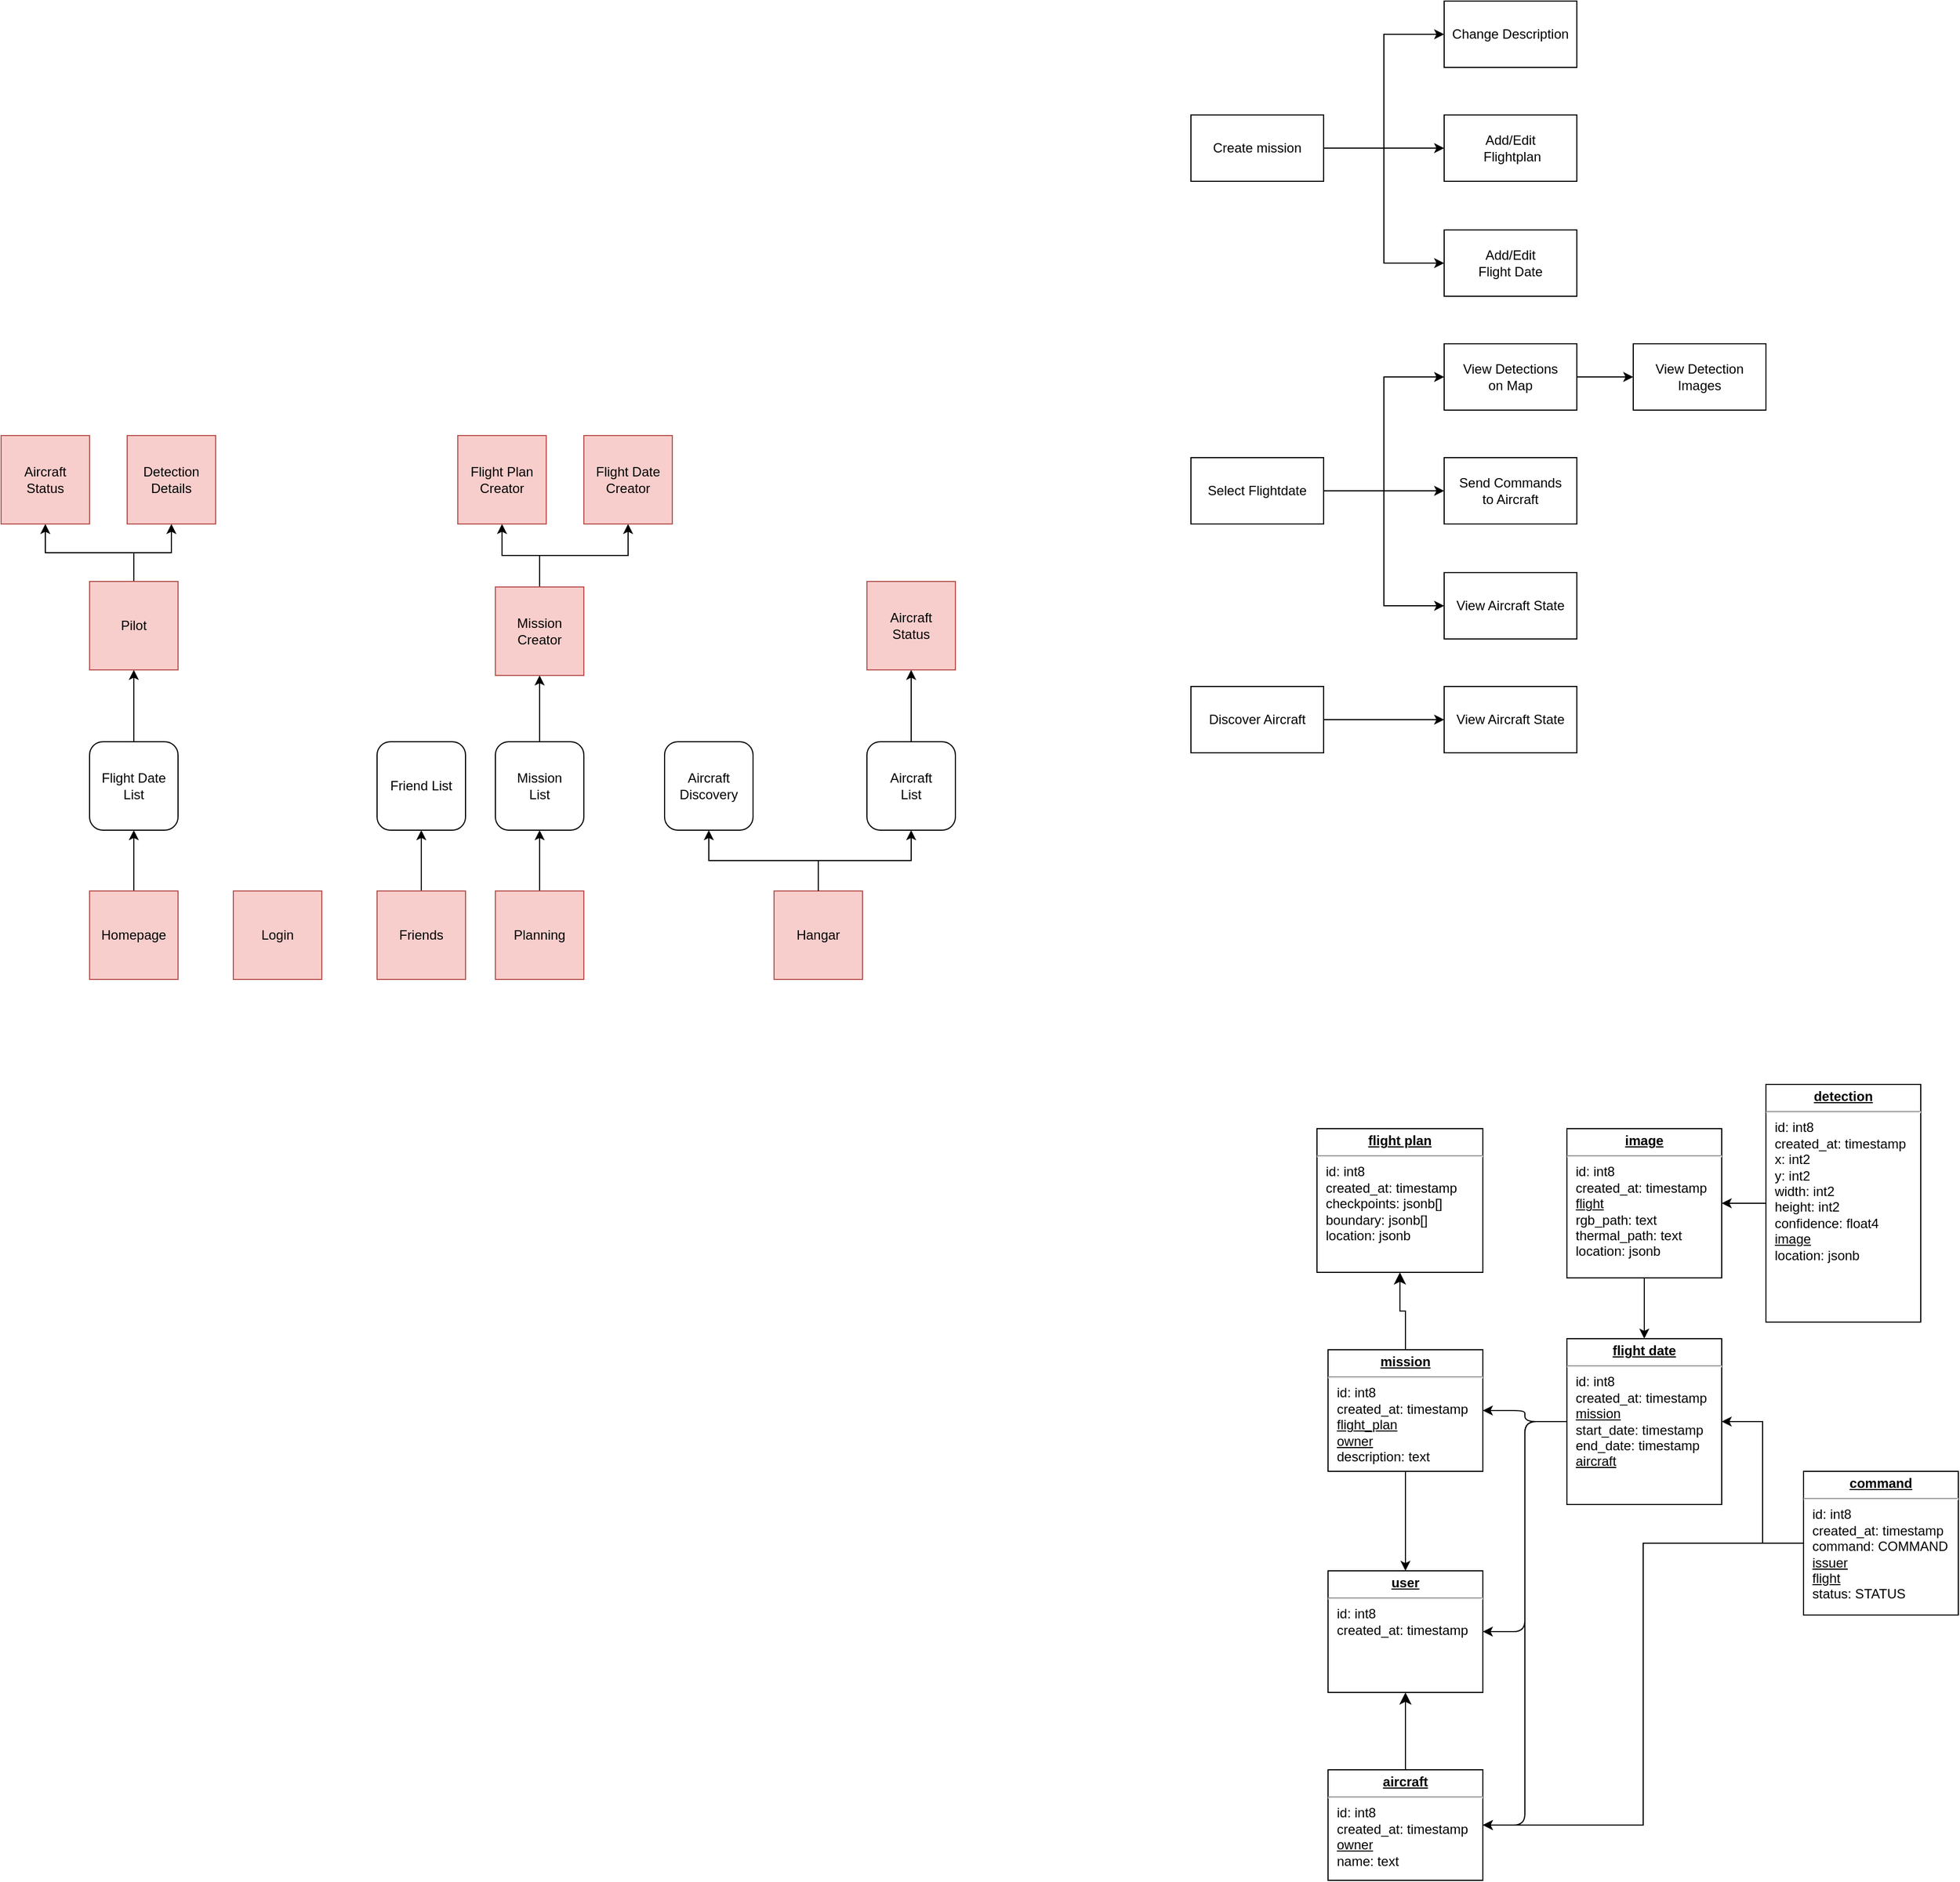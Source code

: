 <mxfile version="24.0.6" type="github">
  <diagram name="Page-1" id="rYbIxNVRNvEQ2pxCFXKR">
    <mxGraphModel dx="2569" dy="986" grid="1" gridSize="10" guides="1" tooltips="1" connect="1" arrows="1" fold="1" page="1" pageScale="1" pageWidth="850" pageHeight="1100" math="0" shadow="0">
      <root>
        <mxCell id="0" />
        <mxCell id="1" parent="0" />
        <mxCell id="Jt7Qyd84nSc_dPe-WE5D-14" style="edgeStyle=orthogonalEdgeStyle;rounded=0;orthogonalLoop=1;jettySize=auto;html=1;entryX=0.5;entryY=1;entryDx=0;entryDy=0;" parent="1" source="Jt7Qyd84nSc_dPe-WE5D-15" target="Jt7Qyd84nSc_dPe-WE5D-30" edge="1">
          <mxGeometry relative="1" as="geometry" />
        </mxCell>
        <mxCell id="Jt7Qyd84nSc_dPe-WE5D-15" value="&lt;div&gt;Homepage&lt;/div&gt;" style="whiteSpace=wrap;html=1;aspect=fixed;fillColor=#f8cecc;strokeColor=#b85450;" parent="1" vertex="1">
          <mxGeometry x="110" y="895" width="80" height="80" as="geometry" />
        </mxCell>
        <mxCell id="7yRAXmDouR8Cqs2WBBP3-11" style="edgeStyle=orthogonalEdgeStyle;rounded=0;orthogonalLoop=1;jettySize=auto;html=1;exitX=0.5;exitY=0;exitDx=0;exitDy=0;entryX=0.5;entryY=1;entryDx=0;entryDy=0;" edge="1" parent="1" source="Jt7Qyd84nSc_dPe-WE5D-17" target="KSdGaEC6vQWbJsvaQyrw-5">
          <mxGeometry relative="1" as="geometry" />
        </mxCell>
        <mxCell id="Jt7Qyd84nSc_dPe-WE5D-17" value="&lt;div&gt;Hangar&lt;/div&gt;" style="whiteSpace=wrap;html=1;aspect=fixed;fillColor=#f8cecc;strokeColor=#b85450;" parent="1" vertex="1">
          <mxGeometry x="729" y="895" width="80" height="80" as="geometry" />
        </mxCell>
        <mxCell id="Jt7Qyd84nSc_dPe-WE5D-25" style="edgeStyle=orthogonalEdgeStyle;rounded=0;orthogonalLoop=1;jettySize=auto;html=1;exitX=0.5;exitY=0;exitDx=0;exitDy=0;entryX=0.5;entryY=1;entryDx=0;entryDy=0;" parent="1" source="Jt7Qyd84nSc_dPe-WE5D-27" target="Jt7Qyd84nSc_dPe-WE5D-40" edge="1">
          <mxGeometry relative="1" as="geometry" />
        </mxCell>
        <mxCell id="Jt7Qyd84nSc_dPe-WE5D-27" value="&lt;div&gt;Mission&lt;/div&gt;&lt;div&gt;List&lt;br&gt;&lt;/div&gt;" style="whiteSpace=wrap;html=1;aspect=fixed;rounded=1;" parent="1" vertex="1">
          <mxGeometry x="477" y="760" width="80" height="80" as="geometry" />
        </mxCell>
        <mxCell id="KSdGaEC6vQWbJsvaQyrw-1" style="edgeStyle=orthogonalEdgeStyle;rounded=0;orthogonalLoop=1;jettySize=auto;html=1;entryX=0.5;entryY=1;entryDx=0;entryDy=0;" parent="1" source="Jt7Qyd84nSc_dPe-WE5D-30" target="Jt7Qyd84nSc_dPe-WE5D-52" edge="1">
          <mxGeometry relative="1" as="geometry" />
        </mxCell>
        <mxCell id="Jt7Qyd84nSc_dPe-WE5D-30" value="&lt;div&gt;Flight Date&lt;/div&gt;&lt;div&gt;List&lt;br&gt;&lt;/div&gt;" style="whiteSpace=wrap;html=1;aspect=fixed;rounded=1;" parent="1" vertex="1">
          <mxGeometry x="110" y="760" width="80" height="80" as="geometry" />
        </mxCell>
        <mxCell id="Jt7Qyd84nSc_dPe-WE5D-37" style="edgeStyle=orthogonalEdgeStyle;rounded=0;orthogonalLoop=1;jettySize=auto;html=1;exitX=0.5;exitY=0;exitDx=0;exitDy=0;entryX=0.5;entryY=1;entryDx=0;entryDy=0;" parent="1" source="Jt7Qyd84nSc_dPe-WE5D-38" target="Jt7Qyd84nSc_dPe-WE5D-27" edge="1">
          <mxGeometry relative="1" as="geometry" />
        </mxCell>
        <mxCell id="Jt7Qyd84nSc_dPe-WE5D-38" value="&lt;div&gt;Planning&lt;/div&gt;" style="whiteSpace=wrap;html=1;aspect=fixed;fillColor=#f8cecc;strokeColor=#b85450;" parent="1" vertex="1">
          <mxGeometry x="477" y="895" width="80" height="80" as="geometry" />
        </mxCell>
        <mxCell id="7yRAXmDouR8Cqs2WBBP3-16" style="edgeStyle=orthogonalEdgeStyle;rounded=0;orthogonalLoop=1;jettySize=auto;html=1;exitX=0.5;exitY=0;exitDx=0;exitDy=0;entryX=0.5;entryY=1;entryDx=0;entryDy=0;" edge="1" parent="1" source="Jt7Qyd84nSc_dPe-WE5D-40" target="7yRAXmDouR8Cqs2WBBP3-15">
          <mxGeometry relative="1" as="geometry" />
        </mxCell>
        <mxCell id="7yRAXmDouR8Cqs2WBBP3-17" style="edgeStyle=orthogonalEdgeStyle;rounded=0;orthogonalLoop=1;jettySize=auto;html=1;exitX=0.5;exitY=0;exitDx=0;exitDy=0;entryX=0.5;entryY=1;entryDx=0;entryDy=0;" edge="1" parent="1" source="Jt7Qyd84nSc_dPe-WE5D-40" target="Jt7Qyd84nSc_dPe-WE5D-41">
          <mxGeometry relative="1" as="geometry" />
        </mxCell>
        <mxCell id="Jt7Qyd84nSc_dPe-WE5D-40" value="&lt;div&gt;Mission&lt;/div&gt;&lt;div&gt;Creator&lt;br&gt;&lt;/div&gt;" style="whiteSpace=wrap;html=1;aspect=fixed;fillColor=#f8cecc;strokeColor=#b85450;" parent="1" vertex="1">
          <mxGeometry x="477" y="620" width="80" height="80" as="geometry" />
        </mxCell>
        <mxCell id="Jt7Qyd84nSc_dPe-WE5D-41" value="&lt;div&gt;Flight Date&lt;br&gt;&lt;/div&gt;&lt;div&gt;Creator&lt;br&gt;&lt;/div&gt;" style="whiteSpace=wrap;html=1;aspect=fixed;fillColor=#f8cecc;strokeColor=#b85450;" parent="1" vertex="1">
          <mxGeometry x="557" y="483" width="80" height="80" as="geometry" />
        </mxCell>
        <mxCell id="KSdGaEC6vQWbJsvaQyrw-11" value="" style="edgeStyle=orthogonalEdgeStyle;rounded=0;orthogonalLoop=1;jettySize=auto;html=1;" parent="1" source="Jt7Qyd84nSc_dPe-WE5D-52" target="KSdGaEC6vQWbJsvaQyrw-10" edge="1">
          <mxGeometry relative="1" as="geometry" />
        </mxCell>
        <mxCell id="7yRAXmDouR8Cqs2WBBP3-14" style="edgeStyle=orthogonalEdgeStyle;rounded=0;orthogonalLoop=1;jettySize=auto;html=1;exitX=0.5;exitY=0;exitDx=0;exitDy=0;entryX=0.5;entryY=1;entryDx=0;entryDy=0;" edge="1" parent="1" source="Jt7Qyd84nSc_dPe-WE5D-52" target="7yRAXmDouR8Cqs2WBBP3-13">
          <mxGeometry relative="1" as="geometry" />
        </mxCell>
        <mxCell id="Jt7Qyd84nSc_dPe-WE5D-52" value="Pilot" style="whiteSpace=wrap;html=1;aspect=fixed;fillColor=#f8cecc;strokeColor=#b85450;" parent="1" vertex="1">
          <mxGeometry x="110" y="615" width="80" height="80" as="geometry" />
        </mxCell>
        <mxCell id="Jt7Qyd84nSc_dPe-WE5D-53" value="" style="edgeStyle=orthogonalEdgeStyle;rounded=0;orthogonalLoop=1;jettySize=auto;html=1;exitX=0.5;exitY=0;exitDx=0;exitDy=0;entryX=0.5;entryY=1;entryDx=0;entryDy=0;" parent="1" source="Jt7Qyd84nSc_dPe-WE5D-17" target="Jt7Qyd84nSc_dPe-WE5D-54" edge="1">
          <mxGeometry relative="1" as="geometry">
            <mxPoint x="773" y="920" as="sourcePoint" />
            <mxPoint x="773" y="700" as="targetPoint" />
          </mxGeometry>
        </mxCell>
        <mxCell id="KSdGaEC6vQWbJsvaQyrw-8" style="edgeStyle=orthogonalEdgeStyle;rounded=0;orthogonalLoop=1;jettySize=auto;html=1;entryX=0.5;entryY=1;entryDx=0;entryDy=0;" parent="1" source="Jt7Qyd84nSc_dPe-WE5D-54" target="KSdGaEC6vQWbJsvaQyrw-7" edge="1">
          <mxGeometry relative="1" as="geometry" />
        </mxCell>
        <mxCell id="Jt7Qyd84nSc_dPe-WE5D-54" value="&lt;div&gt;Aircraft&lt;br&gt;&lt;/div&gt;&lt;div&gt;List&lt;br&gt;&lt;/div&gt;" style="whiteSpace=wrap;html=1;aspect=fixed;rounded=1;" parent="1" vertex="1">
          <mxGeometry x="813" y="760" width="80" height="80" as="geometry" />
        </mxCell>
        <mxCell id="Jt7Qyd84nSc_dPe-WE5D-55" style="edgeStyle=orthogonalEdgeStyle;rounded=0;orthogonalLoop=1;jettySize=auto;html=1;exitX=1;exitY=0.5;exitDx=0;exitDy=0;" parent="1" source="Jt7Qyd84nSc_dPe-WE5D-56" target="Jt7Qyd84nSc_dPe-WE5D-58" edge="1">
          <mxGeometry relative="1" as="geometry">
            <mxPoint x="1395" y="210" as="targetPoint" />
          </mxGeometry>
        </mxCell>
        <mxCell id="7yRAXmDouR8Cqs2WBBP3-3" style="edgeStyle=orthogonalEdgeStyle;rounded=0;orthogonalLoop=1;jettySize=auto;html=1;entryX=0;entryY=0.5;entryDx=0;entryDy=0;" edge="1" parent="1" source="Jt7Qyd84nSc_dPe-WE5D-56" target="7yRAXmDouR8Cqs2WBBP3-2">
          <mxGeometry relative="1" as="geometry" />
        </mxCell>
        <mxCell id="7yRAXmDouR8Cqs2WBBP3-4" style="edgeStyle=orthogonalEdgeStyle;rounded=0;orthogonalLoop=1;jettySize=auto;html=1;entryX=0;entryY=0.5;entryDx=0;entryDy=0;" edge="1" parent="1" source="Jt7Qyd84nSc_dPe-WE5D-56" target="Jt7Qyd84nSc_dPe-WE5D-61">
          <mxGeometry relative="1" as="geometry" />
        </mxCell>
        <mxCell id="Jt7Qyd84nSc_dPe-WE5D-56" value="&lt;div&gt;Create mission&lt;/div&gt;" style="rounded=0;whiteSpace=wrap;html=1;" parent="1" vertex="1">
          <mxGeometry x="1106" y="193" width="120" height="60" as="geometry" />
        </mxCell>
        <mxCell id="Jt7Qyd84nSc_dPe-WE5D-58" value="&lt;div&gt;Add/Edit&lt;/div&gt;&lt;div&gt;&amp;nbsp;Flightplan&lt;/div&gt;" style="rounded=0;whiteSpace=wrap;html=1;" parent="1" vertex="1">
          <mxGeometry x="1335" y="193" width="120" height="60" as="geometry" />
        </mxCell>
        <mxCell id="Jt7Qyd84nSc_dPe-WE5D-61" value="&lt;div&gt;Add/Edit &lt;br&gt;&lt;/div&gt;&lt;div&gt;Flight Date&lt;/div&gt;" style="rounded=0;whiteSpace=wrap;html=1;" parent="1" vertex="1">
          <mxGeometry x="1335" y="297" width="120" height="60" as="geometry" />
        </mxCell>
        <mxCell id="Jt7Qyd84nSc_dPe-WE5D-101" style="edgeStyle=orthogonalEdgeStyle;rounded=0;orthogonalLoop=1;jettySize=auto;html=1;exitX=1;exitY=0.5;exitDx=0;exitDy=0;entryX=0;entryY=0.5;entryDx=0;entryDy=0;" parent="1" source="Jt7Qyd84nSc_dPe-WE5D-64" target="Jt7Qyd84nSc_dPe-WE5D-91" edge="1">
          <mxGeometry relative="1" as="geometry" />
        </mxCell>
        <mxCell id="Jt7Qyd84nSc_dPe-WE5D-102" style="edgeStyle=orthogonalEdgeStyle;rounded=0;orthogonalLoop=1;jettySize=auto;html=1;exitX=1;exitY=0.5;exitDx=0;exitDy=0;entryX=0;entryY=0.5;entryDx=0;entryDy=0;" parent="1" source="Jt7Qyd84nSc_dPe-WE5D-64" target="Jt7Qyd84nSc_dPe-WE5D-95" edge="1">
          <mxGeometry relative="1" as="geometry" />
        </mxCell>
        <mxCell id="7yRAXmDouR8Cqs2WBBP3-5" style="edgeStyle=orthogonalEdgeStyle;rounded=0;orthogonalLoop=1;jettySize=auto;html=1;entryX=0;entryY=0.5;entryDx=0;entryDy=0;" edge="1" parent="1" source="Jt7Qyd84nSc_dPe-WE5D-64" target="Jt7Qyd84nSc_dPe-WE5D-71">
          <mxGeometry relative="1" as="geometry" />
        </mxCell>
        <mxCell id="Jt7Qyd84nSc_dPe-WE5D-64" value="Select Flightdate" style="rounded=0;whiteSpace=wrap;html=1;" parent="1" vertex="1">
          <mxGeometry x="1106" y="503" width="120" height="60" as="geometry" />
        </mxCell>
        <mxCell id="7yRAXmDouR8Cqs2WBBP3-9" style="edgeStyle=orthogonalEdgeStyle;rounded=0;orthogonalLoop=1;jettySize=auto;html=1;entryX=0;entryY=0.5;entryDx=0;entryDy=0;" edge="1" parent="1" source="Jt7Qyd84nSc_dPe-WE5D-71" target="7yRAXmDouR8Cqs2WBBP3-8">
          <mxGeometry relative="1" as="geometry" />
        </mxCell>
        <mxCell id="Jt7Qyd84nSc_dPe-WE5D-71" value="&lt;div&gt;View Detections&lt;/div&gt;&lt;div&gt;on Map&lt;br&gt;&lt;/div&gt;" style="rounded=0;whiteSpace=wrap;html=1;" parent="1" vertex="1">
          <mxGeometry x="1335" y="400" width="120" height="60" as="geometry" />
        </mxCell>
        <mxCell id="Jt7Qyd84nSc_dPe-WE5D-91" value="&lt;div&gt;Send Commands&lt;/div&gt;&lt;div&gt;to Aircraft&lt;br&gt;&lt;/div&gt;" style="rounded=0;whiteSpace=wrap;html=1;" parent="1" vertex="1">
          <mxGeometry x="1335" y="503" width="120" height="60" as="geometry" />
        </mxCell>
        <mxCell id="Jt7Qyd84nSc_dPe-WE5D-95" value="View Aircraft State" style="rounded=0;whiteSpace=wrap;html=1;" parent="1" vertex="1">
          <mxGeometry x="1335" y="607" width="120" height="60" as="geometry" />
        </mxCell>
        <mxCell id="rhgz1gI8AxDQsBpAq8Bm-7" style="edgeStyle=none;curved=1;rounded=0;orthogonalLoop=1;jettySize=auto;html=1;exitX=0.5;exitY=0;exitDx=0;exitDy=0;entryX=0.5;entryY=1;entryDx=0;entryDy=0;fontSize=12;startSize=8;endSize=8;" parent="1" source="Jt7Qyd84nSc_dPe-WE5D-104" target="Jt7Qyd84nSc_dPe-WE5D-117" edge="1">
          <mxGeometry relative="1" as="geometry" />
        </mxCell>
        <mxCell id="Jt7Qyd84nSc_dPe-WE5D-104" value="&lt;p style=&quot;margin: 0px ; margin-top: 4px ; text-align: center ; text-decoration: underline&quot;&gt;&lt;b&gt;aircraft&lt;/b&gt;&lt;/p&gt;&lt;hr&gt;&lt;p style=&quot;margin: 0px ; margin-left: 8px&quot;&gt;id: int8&lt;/p&gt;&lt;p style=&quot;margin: 0px ; margin-left: 8px&quot;&gt;created_at: timestamp&lt;br&gt;&lt;/p&gt;&lt;p style=&quot;margin: 0px ; margin-left: 8px&quot;&gt;&lt;u&gt;owner&lt;/u&gt;&lt;/p&gt;&lt;p style=&quot;margin: 0px ; margin-left: 8px&quot;&gt;name: text&lt;/p&gt;&lt;p style=&quot;margin: 0px ; margin-left: 8px&quot;&gt;&lt;br&gt;&lt;/p&gt;&lt;p style=&quot;margin: 0px ; margin-left: 8px&quot;&gt;&lt;br&gt;&lt;/p&gt;" style="verticalAlign=top;align=left;overflow=fill;fontSize=12;fontFamily=Helvetica;html=1;rounded=0;shadow=0;comic=0;labelBackgroundColor=none;strokeWidth=1" parent="1" vertex="1">
          <mxGeometry x="1230" y="1690" width="140" height="100" as="geometry" />
        </mxCell>
        <mxCell id="Jt7Qyd84nSc_dPe-WE5D-105" style="edgeStyle=orthogonalEdgeStyle;rounded=1;orthogonalLoop=1;jettySize=auto;html=1;entryDx=0;entryDy=0;" parent="1" source="Jt7Qyd84nSc_dPe-WE5D-107" target="Jt7Qyd84nSc_dPe-WE5D-109" edge="1">
          <mxGeometry relative="1" as="geometry" />
        </mxCell>
        <mxCell id="Jt7Qyd84nSc_dPe-WE5D-107" value="&lt;p style=&quot;margin: 0px ; margin-top: 4px ; text-align: center ; text-decoration: underline&quot;&gt;&lt;b&gt;detection&lt;/b&gt;&lt;/p&gt;&lt;hr&gt;&lt;p style=&quot;border-color: var(--border-color); margin: 0px 0px 0px 8px;&quot;&gt;id: int8&lt;/p&gt;&lt;p style=&quot;border-color: var(--border-color); margin: 0px 0px 0px 8px;&quot;&gt;created_at: timestamp&lt;/p&gt;&lt;p style=&quot;border-color: var(--border-color); margin: 0px 0px 0px 8px;&quot;&gt;x: int2&lt;/p&gt;&lt;p style=&quot;border-color: var(--border-color); margin: 0px 0px 0px 8px;&quot;&gt;y: int2&lt;/p&gt;&lt;p style=&quot;border-color: var(--border-color); margin: 0px 0px 0px 8px;&quot;&gt;width: int2&lt;/p&gt;&lt;p style=&quot;border-color: var(--border-color); margin: 0px 0px 0px 8px;&quot;&gt;height: int2&lt;/p&gt;&lt;p style=&quot;border-color: var(--border-color); margin: 0px 0px 0px 8px;&quot;&gt;confidence: float4&lt;/p&gt;&lt;p style=&quot;border-color: var(--border-color); margin: 0px 0px 0px 8px;&quot;&gt;&lt;u&gt;image&lt;/u&gt;&lt;/p&gt;&lt;p style=&quot;border-color: var(--border-color); margin: 0px 0px 0px 8px;&quot;&gt;location: jsonb&lt;/p&gt;&lt;p style=&quot;border-color: var(--border-color); margin: 0px 0px 0px 8px;&quot;&gt;&lt;br&gt;&lt;/p&gt;" style="verticalAlign=top;align=left;overflow=fill;fontSize=12;fontFamily=Helvetica;html=1;rounded=0;shadow=0;comic=0;labelBackgroundColor=none;strokeWidth=1" parent="1" vertex="1">
          <mxGeometry x="1626" y="1070" width="140" height="215" as="geometry" />
        </mxCell>
        <mxCell id="Jt7Qyd84nSc_dPe-WE5D-108" style="edgeStyle=orthogonalEdgeStyle;rounded=1;orthogonalLoop=1;jettySize=auto;html=1;entryX=0.5;entryY=0;entryDx=0;entryDy=0;" parent="1" source="Jt7Qyd84nSc_dPe-WE5D-109" target="Jt7Qyd84nSc_dPe-WE5D-128" edge="1">
          <mxGeometry relative="1" as="geometry">
            <mxPoint x="1506" y="1180" as="targetPoint" />
          </mxGeometry>
        </mxCell>
        <mxCell id="Jt7Qyd84nSc_dPe-WE5D-109" value="&lt;p style=&quot;margin: 0px ; margin-top: 4px ; text-align: center ; text-decoration: underline&quot;&gt;&lt;b&gt;image&lt;/b&gt;&lt;/p&gt;&lt;hr&gt;&lt;p style=&quot;border-color: var(--border-color); margin: 0px 0px 0px 8px;&quot;&gt;id: int8&lt;/p&gt;&lt;p style=&quot;border-color: var(--border-color); margin: 0px 0px 0px 8px;&quot;&gt;created_at: timestamp&lt;/p&gt;&lt;p style=&quot;border-color: var(--border-color); margin: 0px 0px 0px 8px;&quot;&gt;&lt;u&gt;flight&lt;/u&gt;&lt;/p&gt;&lt;p style=&quot;border-color: var(--border-color); margin: 0px 0px 0px 8px;&quot;&gt;rgb_path: text&lt;/p&gt;&lt;p style=&quot;border-color: var(--border-color); margin: 0px 0px 0px 8px;&quot;&gt;thermal_path: text&lt;/p&gt;&lt;p style=&quot;border-color: var(--border-color); margin: 0px 0px 0px 8px;&quot;&gt;location: jsonb&lt;/p&gt;&lt;p style=&quot;border-color: var(--border-color); margin: 0px 0px 0px 8px;&quot;&gt;&lt;br&gt;&lt;/p&gt;&lt;p style=&quot;border-color: var(--border-color); margin: 0px 0px 0px 8px;&quot;&gt;&lt;br&gt;&lt;/p&gt;&lt;p style=&quot;border-color: var(--border-color); margin: 0px 0px 0px 8px;&quot;&gt;&lt;br&gt;&lt;/p&gt;" style="verticalAlign=top;align=left;overflow=fill;fontSize=12;fontFamily=Helvetica;html=1;rounded=0;shadow=0;comic=0;labelBackgroundColor=none;strokeWidth=1" parent="1" vertex="1">
          <mxGeometry x="1446" y="1110" width="140" height="135" as="geometry" />
        </mxCell>
        <mxCell id="Jt7Qyd84nSc_dPe-WE5D-113" value="&lt;p style=&quot;margin: 0px ; margin-top: 4px ; text-align: center ; text-decoration: underline&quot;&gt;&lt;b&gt;flight plan&lt;/b&gt;&lt;/p&gt;&lt;hr&gt;&lt;p style=&quot;border-color: var(--border-color); margin: 0px 0px 0px 8px;&quot;&gt;id: int8&lt;/p&gt;&lt;p style=&quot;border-color: var(--border-color); margin: 0px 0px 0px 8px;&quot;&gt;created_at: timestamp&lt;/p&gt;&lt;p style=&quot;border-color: var(--border-color); margin: 0px 0px 0px 8px;&quot;&gt;checkpoints: jsonb[]&lt;/p&gt;&lt;p style=&quot;border-color: var(--border-color); margin: 0px 0px 0px 8px;&quot;&gt;boundary: jsonb[]&lt;/p&gt;&lt;p style=&quot;border-color: var(--border-color); margin: 0px 0px 0px 8px;&quot;&gt;location: jsonb&lt;/p&gt;&lt;p style=&quot;border-color: var(--border-color); margin: 0px 0px 0px 8px;&quot;&gt;&lt;br&gt;&lt;/p&gt;" style="verticalAlign=top;align=left;overflow=fill;fontSize=12;fontFamily=Helvetica;html=1;rounded=0;shadow=0;comic=0;labelBackgroundColor=none;strokeWidth=1" parent="1" vertex="1">
          <mxGeometry x="1220" y="1110" width="150" height="130" as="geometry" />
        </mxCell>
        <mxCell id="Jt7Qyd84nSc_dPe-WE5D-114" style="edgeStyle=orthogonalEdgeStyle;shape=connector;rounded=1;orthogonalLoop=1;jettySize=auto;html=1;entryDx=0;entryDy=0;labelBackgroundColor=default;strokeColor=default;align=center;verticalAlign=middle;fontFamily=Helvetica;fontSize=11;fontColor=default;endArrow=classic;" parent="1" source="Jt7Qyd84nSc_dPe-WE5D-116" target="Jt7Qyd84nSc_dPe-WE5D-117" edge="1">
          <mxGeometry relative="1" as="geometry">
            <Array as="points" />
          </mxGeometry>
        </mxCell>
        <mxCell id="rhgz1gI8AxDQsBpAq8Bm-8" style="edgeStyle=orthogonalEdgeStyle;rounded=0;orthogonalLoop=1;jettySize=auto;html=1;exitX=0.5;exitY=0;exitDx=0;exitDy=0;entryX=0.5;entryY=1;entryDx=0;entryDy=0;fontSize=12;startSize=8;endSize=8;" parent="1" source="Jt7Qyd84nSc_dPe-WE5D-116" target="Jt7Qyd84nSc_dPe-WE5D-113" edge="1">
          <mxGeometry relative="1" as="geometry" />
        </mxCell>
        <mxCell id="Jt7Qyd84nSc_dPe-WE5D-116" value="&lt;p style=&quot;margin: 0px ; margin-top: 4px ; text-align: center ; text-decoration: underline&quot;&gt;&lt;b&gt;mission&lt;/b&gt;&lt;/p&gt;&lt;hr&gt;&lt;p style=&quot;border-color: var(--border-color); margin: 0px 0px 0px 8px;&quot;&gt;id: int8&lt;/p&gt;&lt;p style=&quot;border-color: var(--border-color); margin: 0px 0px 0px 8px;&quot;&gt;created_at: timestamp&lt;/p&gt;&lt;p style=&quot;border-color: var(--border-color); margin: 0px 0px 0px 8px;&quot;&gt;&lt;u&gt;flight_plan&lt;/u&gt;&lt;/p&gt;&lt;p style=&quot;border-color: var(--border-color); margin: 0px 0px 0px 8px;&quot;&gt;&lt;u&gt;owner&lt;/u&gt;&lt;/p&gt;&lt;p style=&quot;border-color: var(--border-color); margin: 0px 0px 0px 8px;&quot;&gt;description: text&lt;/p&gt;&lt;p style=&quot;border-color: var(--border-color); margin: 0px 0px 0px 8px;&quot;&gt;&lt;br&gt;&lt;/p&gt;&lt;p style=&quot;border-color: var(--border-color); margin: 0px 0px 0px 8px;&quot;&gt;&lt;br&gt;&lt;/p&gt;" style="verticalAlign=top;align=left;overflow=fill;fontSize=12;fontFamily=Helvetica;html=1;rounded=0;shadow=0;comic=0;labelBackgroundColor=none;strokeWidth=1" parent="1" vertex="1">
          <mxGeometry x="1230" y="1310" width="140" height="110" as="geometry" />
        </mxCell>
        <mxCell id="Jt7Qyd84nSc_dPe-WE5D-117" value="&lt;p style=&quot;margin: 0px ; margin-top: 4px ; text-align: center ; text-decoration: underline&quot;&gt;&lt;b&gt;user&lt;/b&gt;&lt;/p&gt;&lt;hr&gt;&lt;p style=&quot;margin: 0px ; margin-left: 8px&quot;&gt;id: int8&lt;/p&gt;&lt;p style=&quot;margin: 0px ; margin-left: 8px&quot;&gt;created_at: timestamp&lt;br&gt;&lt;/p&gt;" style="verticalAlign=top;align=left;overflow=fill;fontSize=12;fontFamily=Helvetica;html=1;rounded=0;shadow=0;comic=0;labelBackgroundColor=none;strokeWidth=1" parent="1" vertex="1">
          <mxGeometry x="1230" y="1510" width="140" height="110" as="geometry" />
        </mxCell>
        <mxCell id="Jt7Qyd84nSc_dPe-WE5D-124" style="edgeStyle=orthogonalEdgeStyle;shape=connector;rounded=1;orthogonalLoop=1;jettySize=auto;html=1;entryX=1;entryY=0.5;entryDx=0;entryDy=0;labelBackgroundColor=default;strokeColor=default;align=center;verticalAlign=middle;fontFamily=Helvetica;fontSize=11;fontColor=default;endArrow=classic;" parent="1" source="Jt7Qyd84nSc_dPe-WE5D-128" target="Jt7Qyd84nSc_dPe-WE5D-117" edge="1">
          <mxGeometry relative="1" as="geometry" />
        </mxCell>
        <mxCell id="Jt7Qyd84nSc_dPe-WE5D-125" style="edgeStyle=orthogonalEdgeStyle;shape=connector;rounded=1;orthogonalLoop=1;jettySize=auto;html=1;entryX=1;entryY=0.5;entryDx=0;entryDy=0;labelBackgroundColor=default;strokeColor=default;align=center;verticalAlign=middle;fontFamily=Helvetica;fontSize=11;fontColor=default;endArrow=classic;" parent="1" source="Jt7Qyd84nSc_dPe-WE5D-128" target="Jt7Qyd84nSc_dPe-WE5D-116" edge="1">
          <mxGeometry relative="1" as="geometry" />
        </mxCell>
        <mxCell id="Jt7Qyd84nSc_dPe-WE5D-126" style="edgeStyle=orthogonalEdgeStyle;shape=connector;rounded=1;orthogonalLoop=1;jettySize=auto;html=1;entryX=1;entryY=0.5;entryDx=0;entryDy=0;labelBackgroundColor=default;strokeColor=default;align=center;verticalAlign=middle;fontFamily=Helvetica;fontSize=11;fontColor=default;endArrow=classic;" parent="1" source="Jt7Qyd84nSc_dPe-WE5D-128" target="Jt7Qyd84nSc_dPe-WE5D-104" edge="1">
          <mxGeometry relative="1" as="geometry" />
        </mxCell>
        <mxCell id="Jt7Qyd84nSc_dPe-WE5D-128" value="&lt;p style=&quot;margin: 0px ; margin-top: 4px ; text-align: center ; text-decoration: underline&quot;&gt;&lt;b&gt;flight date&lt;/b&gt;&lt;/p&gt;&lt;hr&gt;&lt;p style=&quot;border-color: var(--border-color); margin: 0px 0px 0px 8px;&quot;&gt;id: int8&lt;/p&gt;&lt;p style=&quot;border-color: var(--border-color); margin: 0px 0px 0px 8px;&quot;&gt;created_at: timestamp&lt;/p&gt;&lt;p style=&quot;border-color: var(--border-color); margin: 0px 0px 0px 8px;&quot;&gt;&lt;u style=&quot;background-color: initial;&quot;&gt;mission&lt;/u&gt;&lt;br&gt;&lt;/p&gt;&lt;p style=&quot;border-color: var(--border-color); margin: 0px 0px 0px 8px;&quot;&gt;&lt;span style=&quot;background-color: initial;&quot;&gt;start_date: timestamp&lt;/span&gt;&lt;/p&gt;&lt;p style=&quot;border-color: var(--border-color); margin: 0px 0px 0px 8px;&quot;&gt;end_date: timestamp&lt;/p&gt;&lt;p style=&quot;border-color: var(--border-color); margin: 0px 0px 0px 8px;&quot;&gt;&lt;/p&gt;&lt;p style=&quot;border-color: var(--border-color); margin: 0px 0px 0px 8px;&quot;&gt;&lt;span style=&quot;background-color: initial;&quot;&gt;&lt;u&gt;aircraft&lt;/u&gt;&lt;/span&gt;&lt;/p&gt;" style="verticalAlign=top;align=left;overflow=fill;fontSize=12;fontFamily=Helvetica;html=1;rounded=0;shadow=0;comic=0;labelBackgroundColor=none;strokeWidth=1" parent="1" vertex="1">
          <mxGeometry x="1446" y="1300" width="140" height="150" as="geometry" />
        </mxCell>
        <mxCell id="KSdGaEC6vQWbJsvaQyrw-12" style="edgeStyle=orthogonalEdgeStyle;rounded=0;orthogonalLoop=1;jettySize=auto;html=1;entryX=1;entryY=0.5;entryDx=0;entryDy=0;" parent="1" source="Jt7Qyd84nSc_dPe-WE5D-134" target="Jt7Qyd84nSc_dPe-WE5D-128" edge="1">
          <mxGeometry relative="1" as="geometry" />
        </mxCell>
        <mxCell id="KSdGaEC6vQWbJsvaQyrw-13" style="edgeStyle=orthogonalEdgeStyle;rounded=0;orthogonalLoop=1;jettySize=auto;html=1;entryX=1;entryY=0.5;entryDx=0;entryDy=0;" parent="1" source="Jt7Qyd84nSc_dPe-WE5D-134" target="Jt7Qyd84nSc_dPe-WE5D-104" edge="1">
          <mxGeometry relative="1" as="geometry" />
        </mxCell>
        <mxCell id="Jt7Qyd84nSc_dPe-WE5D-134" value="&lt;p style=&quot;margin: 0px ; margin-top: 4px ; text-align: center ; text-decoration: underline&quot;&gt;&lt;b&gt;command&lt;/b&gt;&lt;/p&gt;&lt;hr&gt;&lt;p style=&quot;border-color: var(--border-color); margin: 0px 0px 0px 8px;&quot;&gt;id: int8&lt;/p&gt;&lt;p style=&quot;border-color: var(--border-color); margin: 0px 0px 0px 8px;&quot;&gt;created_at: timestamp&lt;/p&gt;&lt;p style=&quot;border-color: var(--border-color); margin: 0px 0px 0px 8px;&quot;&gt;command: COMMAND&lt;/p&gt;&lt;p style=&quot;border-color: var(--border-color); margin: 0px 0px 0px 8px;&quot;&gt;&lt;u&gt;issuer&lt;/u&gt;&lt;/p&gt;&lt;p style=&quot;border-color: var(--border-color); margin: 0px 0px 0px 8px;&quot;&gt;&lt;u&gt;flight&lt;/u&gt;&lt;/p&gt;&lt;p style=&quot;border-color: var(--border-color); margin: 0px 0px 0px 8px;&quot;&gt;status: STATUS&lt;/p&gt;" style="verticalAlign=top;align=left;overflow=fill;fontSize=12;fontFamily=Helvetica;html=1;rounded=0;shadow=0;comic=0;labelBackgroundColor=none;strokeWidth=1" parent="1" vertex="1">
          <mxGeometry x="1660" y="1420" width="140" height="130" as="geometry" />
        </mxCell>
        <mxCell id="7yRAXmDouR8Cqs2WBBP3-7" style="edgeStyle=orthogonalEdgeStyle;rounded=0;orthogonalLoop=1;jettySize=auto;html=1;entryX=0;entryY=0.5;entryDx=0;entryDy=0;" edge="1" parent="1" source="Jt7Qyd84nSc_dPe-WE5D-139" target="7yRAXmDouR8Cqs2WBBP3-6">
          <mxGeometry relative="1" as="geometry" />
        </mxCell>
        <mxCell id="Jt7Qyd84nSc_dPe-WE5D-139" value="Discover Aircraft" style="rounded=0;whiteSpace=wrap;html=1;" parent="1" vertex="1">
          <mxGeometry x="1106" y="710" width="120" height="60" as="geometry" />
        </mxCell>
        <mxCell id="KSdGaEC6vQWbJsvaQyrw-4" value="" style="edgeStyle=orthogonalEdgeStyle;rounded=0;orthogonalLoop=1;jettySize=auto;html=1;" parent="1" source="KSdGaEC6vQWbJsvaQyrw-2" target="KSdGaEC6vQWbJsvaQyrw-3" edge="1">
          <mxGeometry relative="1" as="geometry" />
        </mxCell>
        <mxCell id="KSdGaEC6vQWbJsvaQyrw-2" value="Friends" style="whiteSpace=wrap;html=1;aspect=fixed;fillColor=#f8cecc;strokeColor=#b85450;" parent="1" vertex="1">
          <mxGeometry x="370" y="895" width="80" height="80" as="geometry" />
        </mxCell>
        <mxCell id="KSdGaEC6vQWbJsvaQyrw-3" value="Friend List" style="whiteSpace=wrap;html=1;aspect=fixed;rounded=1;" parent="1" vertex="1">
          <mxGeometry x="370" y="760" width="80" height="80" as="geometry" />
        </mxCell>
        <mxCell id="KSdGaEC6vQWbJsvaQyrw-5" value="Aircraft Discovery" style="whiteSpace=wrap;html=1;aspect=fixed;rounded=1;" parent="1" vertex="1">
          <mxGeometry x="630" y="760" width="80" height="80" as="geometry" />
        </mxCell>
        <mxCell id="KSdGaEC6vQWbJsvaQyrw-7" value="Aircraft&lt;br&gt;Status" style="whiteSpace=wrap;html=1;aspect=fixed;fillColor=#f8cecc;strokeColor=#b85450;" parent="1" vertex="1">
          <mxGeometry x="813" y="615" width="80" height="80" as="geometry" />
        </mxCell>
        <mxCell id="KSdGaEC6vQWbJsvaQyrw-10" value="Detection&lt;br&gt;Details" style="whiteSpace=wrap;html=1;aspect=fixed;fillColor=#f8cecc;strokeColor=#b85450;" parent="1" vertex="1">
          <mxGeometry x="144" y="483" width="80" height="80" as="geometry" />
        </mxCell>
        <mxCell id="7yRAXmDouR8Cqs2WBBP3-2" value="Change Description" style="rounded=0;whiteSpace=wrap;html=1;" vertex="1" parent="1">
          <mxGeometry x="1335" y="90" width="120" height="60" as="geometry" />
        </mxCell>
        <mxCell id="7yRAXmDouR8Cqs2WBBP3-6" value="View Aircraft State" style="rounded=0;whiteSpace=wrap;html=1;" vertex="1" parent="1">
          <mxGeometry x="1335" y="710" width="120" height="60" as="geometry" />
        </mxCell>
        <mxCell id="7yRAXmDouR8Cqs2WBBP3-8" value="&lt;div&gt;View Detection Images&lt;/div&gt;" style="rounded=0;whiteSpace=wrap;html=1;" vertex="1" parent="1">
          <mxGeometry x="1506" y="400" width="120" height="60" as="geometry" />
        </mxCell>
        <mxCell id="7yRAXmDouR8Cqs2WBBP3-13" value="Aircraft&lt;br&gt;Status" style="whiteSpace=wrap;html=1;aspect=fixed;fillColor=#f8cecc;strokeColor=#b85450;" vertex="1" parent="1">
          <mxGeometry x="30" y="483" width="80" height="80" as="geometry" />
        </mxCell>
        <mxCell id="7yRAXmDouR8Cqs2WBBP3-15" value="&lt;div&gt;Flight Plan&lt;/div&gt;&lt;div&gt;Creator&lt;br&gt;&lt;/div&gt;" style="whiteSpace=wrap;html=1;aspect=fixed;fillColor=#f8cecc;strokeColor=#b85450;" vertex="1" parent="1">
          <mxGeometry x="443" y="483" width="80" height="80" as="geometry" />
        </mxCell>
        <mxCell id="7yRAXmDouR8Cqs2WBBP3-18" value="Login" style="whiteSpace=wrap;html=1;aspect=fixed;fillColor=#f8cecc;strokeColor=#b85450;" vertex="1" parent="1">
          <mxGeometry x="240" y="895" width="80" height="80" as="geometry" />
        </mxCell>
      </root>
    </mxGraphModel>
  </diagram>
</mxfile>

